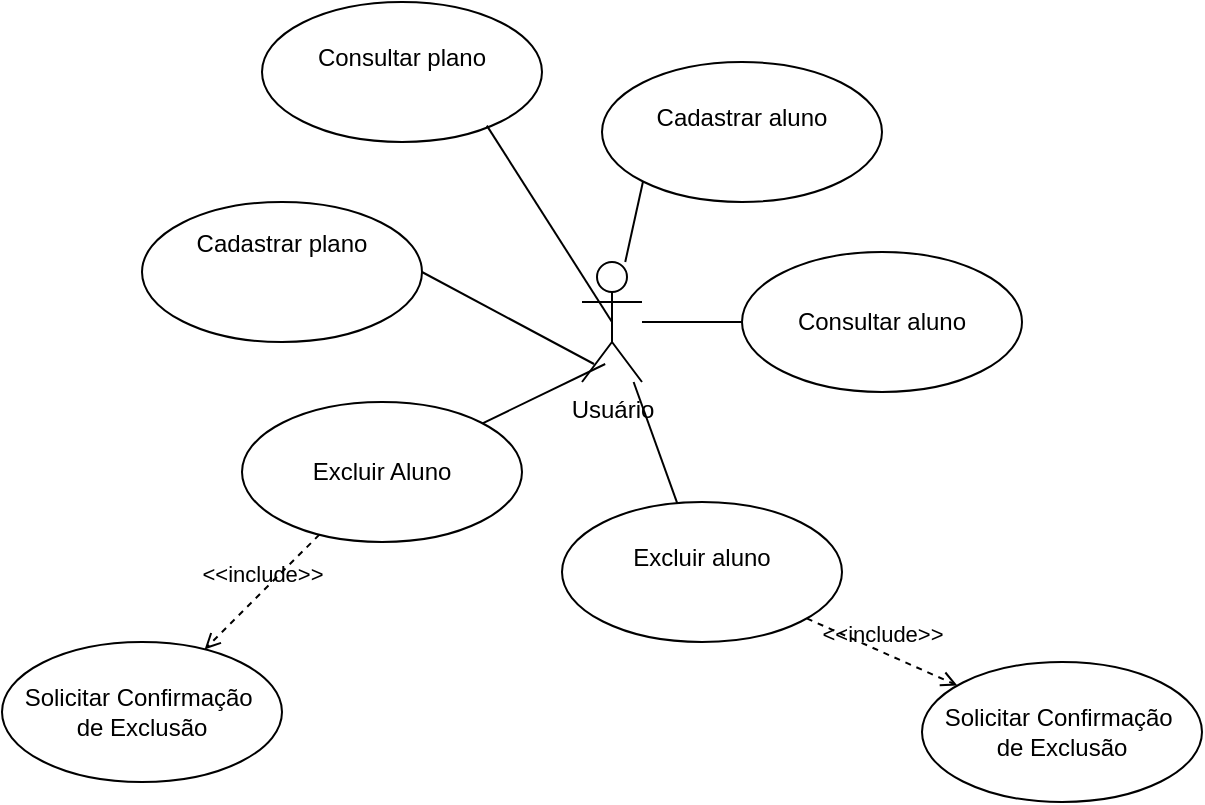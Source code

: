 <mxfile version="24.8.6">
  <diagram name="Página-1" id="dgJ4csljiLXN0dZLm248">
    <mxGraphModel dx="674" dy="796" grid="1" gridSize="10" guides="1" tooltips="1" connect="1" arrows="1" fold="1" page="1" pageScale="1" pageWidth="827" pageHeight="1169" math="0" shadow="0">
      <root>
        <mxCell id="0" />
        <mxCell id="1" parent="0" />
        <mxCell id="elLrXuAYpcNcltLpws3a-6" style="rounded=0;orthogonalLoop=1;jettySize=auto;html=1;entryX=0;entryY=1;entryDx=0;entryDy=0;endArrow=none;endFill=0;" parent="1" source="elLrXuAYpcNcltLpws3a-1" target="elLrXuAYpcNcltLpws3a-2" edge="1">
          <mxGeometry relative="1" as="geometry" />
        </mxCell>
        <mxCell id="elLrXuAYpcNcltLpws3a-9" style="rounded=0;orthogonalLoop=1;jettySize=auto;html=1;endArrow=none;endFill=0;" parent="1" source="elLrXuAYpcNcltLpws3a-1" target="elLrXuAYpcNcltLpws3a-5" edge="1">
          <mxGeometry relative="1" as="geometry" />
        </mxCell>
        <mxCell id="elLrXuAYpcNcltLpws3a-1" value="&lt;div&gt;Usuário&lt;/div&gt;" style="shape=umlActor;html=1;verticalLabelPosition=bottom;verticalAlign=top;align=center;" parent="1" vertex="1">
          <mxGeometry x="430" y="450" width="30" height="60" as="geometry" />
        </mxCell>
        <mxCell id="elLrXuAYpcNcltLpws3a-2" value="Cadastrar aluno&lt;div&gt;&lt;br&gt;&lt;/div&gt;" style="ellipse;whiteSpace=wrap;html=1;" parent="1" vertex="1">
          <mxGeometry x="440" y="350" width="140" height="70" as="geometry" />
        </mxCell>
        <mxCell id="elLrXuAYpcNcltLpws3a-3" value="Consultar aluno" style="ellipse;whiteSpace=wrap;html=1;" parent="1" vertex="1">
          <mxGeometry x="510" y="445" width="140" height="70" as="geometry" />
        </mxCell>
        <mxCell id="elLrXuAYpcNcltLpws3a-5" value="Excluir aluno&lt;div&gt;&lt;br&gt;&lt;/div&gt;" style="ellipse;whiteSpace=wrap;html=1;" parent="1" vertex="1">
          <mxGeometry x="420" y="570" width="140" height="70" as="geometry" />
        </mxCell>
        <mxCell id="elLrXuAYpcNcltLpws3a-7" style="rounded=0;orthogonalLoop=1;jettySize=auto;html=1;endArrow=none;endFill=0;" parent="1" source="elLrXuAYpcNcltLpws3a-1" target="elLrXuAYpcNcltLpws3a-3" edge="1">
          <mxGeometry relative="1" as="geometry" />
        </mxCell>
        <mxCell id="elLrXuAYpcNcltLpws3a-10" value="&lt;div&gt;Solicitar Confirmação&amp;nbsp;&lt;/div&gt;&lt;div&gt;de Exclusão&lt;/div&gt;" style="ellipse;whiteSpace=wrap;html=1;" parent="1" vertex="1">
          <mxGeometry x="600" y="650" width="140" height="70" as="geometry" />
        </mxCell>
        <mxCell id="elLrXuAYpcNcltLpws3a-11" value="&amp;lt;&amp;lt;include&amp;gt;&amp;gt;" style="edgeStyle=none;html=1;endArrow=open;verticalAlign=bottom;dashed=1;labelBackgroundColor=none;rounded=0;" parent="1" source="elLrXuAYpcNcltLpws3a-5" target="elLrXuAYpcNcltLpws3a-10" edge="1">
          <mxGeometry width="160" relative="1" as="geometry">
            <mxPoint x="474" y="690" as="sourcePoint" />
            <mxPoint x="634" y="690" as="targetPoint" />
          </mxGeometry>
        </mxCell>
        <mxCell id="j9qxLAKPMIlDmCJBFr9S-1" value="Consultar plano&lt;div&gt;&lt;br&gt;&lt;/div&gt;" style="ellipse;whiteSpace=wrap;html=1;" vertex="1" parent="1">
          <mxGeometry x="270" y="320" width="140" height="70" as="geometry" />
        </mxCell>
        <mxCell id="j9qxLAKPMIlDmCJBFr9S-2" value="Cadastrar plano&lt;div&gt;&lt;br&gt;&lt;div&gt;&lt;br&gt;&lt;/div&gt;&lt;/div&gt;" style="ellipse;whiteSpace=wrap;html=1;" vertex="1" parent="1">
          <mxGeometry x="210" y="420" width="140" height="70" as="geometry" />
        </mxCell>
        <mxCell id="j9qxLAKPMIlDmCJBFr9S-3" value="Excluir Aluno" style="ellipse;whiteSpace=wrap;html=1;" vertex="1" parent="1">
          <mxGeometry x="260" y="520" width="140" height="70" as="geometry" />
        </mxCell>
        <mxCell id="j9qxLAKPMIlDmCJBFr9S-5" value="&amp;lt;&amp;lt;include&amp;gt;&amp;gt;" style="edgeStyle=none;html=1;endArrow=open;verticalAlign=bottom;dashed=1;labelBackgroundColor=none;rounded=0;" edge="1" parent="1" source="j9qxLAKPMIlDmCJBFr9S-3" target="j9qxLAKPMIlDmCJBFr9S-6">
          <mxGeometry width="160" relative="1" as="geometry">
            <mxPoint x="553" y="638" as="sourcePoint" />
            <mxPoint x="250" y="640" as="targetPoint" />
            <Array as="points" />
          </mxGeometry>
        </mxCell>
        <mxCell id="j9qxLAKPMIlDmCJBFr9S-6" value="&lt;div&gt;Solicitar Confirmação&amp;nbsp;&lt;/div&gt;&lt;div&gt;de Exclusão&lt;/div&gt;" style="ellipse;whiteSpace=wrap;html=1;" vertex="1" parent="1">
          <mxGeometry x="140" y="640" width="140" height="70" as="geometry" />
        </mxCell>
        <mxCell id="j9qxLAKPMIlDmCJBFr9S-7" value="" style="endArrow=none;html=1;rounded=0;entryX=0.2;entryY=0.85;entryDx=0;entryDy=0;entryPerimeter=0;exitX=1;exitY=0.5;exitDx=0;exitDy=0;" edge="1" parent="1" source="j9qxLAKPMIlDmCJBFr9S-2" target="elLrXuAYpcNcltLpws3a-1">
          <mxGeometry width="50" height="50" relative="1" as="geometry">
            <mxPoint x="360" y="460" as="sourcePoint" />
            <mxPoint x="390" y="400" as="targetPoint" />
          </mxGeometry>
        </mxCell>
        <mxCell id="j9qxLAKPMIlDmCJBFr9S-8" value="" style="endArrow=none;html=1;rounded=0;entryX=0.387;entryY=0.85;entryDx=0;entryDy=0;entryPerimeter=0;" edge="1" parent="1" source="j9qxLAKPMIlDmCJBFr9S-3" target="elLrXuAYpcNcltLpws3a-1">
          <mxGeometry width="50" height="50" relative="1" as="geometry">
            <mxPoint x="350" y="460" as="sourcePoint" />
            <mxPoint x="446" y="511" as="targetPoint" />
          </mxGeometry>
        </mxCell>
        <mxCell id="j9qxLAKPMIlDmCJBFr9S-10" value="" style="endArrow=none;html=1;rounded=0;entryX=0.5;entryY=0.5;entryDx=0;entryDy=0;entryPerimeter=0;exitX=0.803;exitY=0.883;exitDx=0;exitDy=0;exitPerimeter=0;" edge="1" parent="1" source="j9qxLAKPMIlDmCJBFr9S-1" target="elLrXuAYpcNcltLpws3a-1">
          <mxGeometry width="50" height="50" relative="1" as="geometry">
            <mxPoint x="360" y="465" as="sourcePoint" />
            <mxPoint x="446" y="511" as="targetPoint" />
            <Array as="points" />
          </mxGeometry>
        </mxCell>
      </root>
    </mxGraphModel>
  </diagram>
</mxfile>
